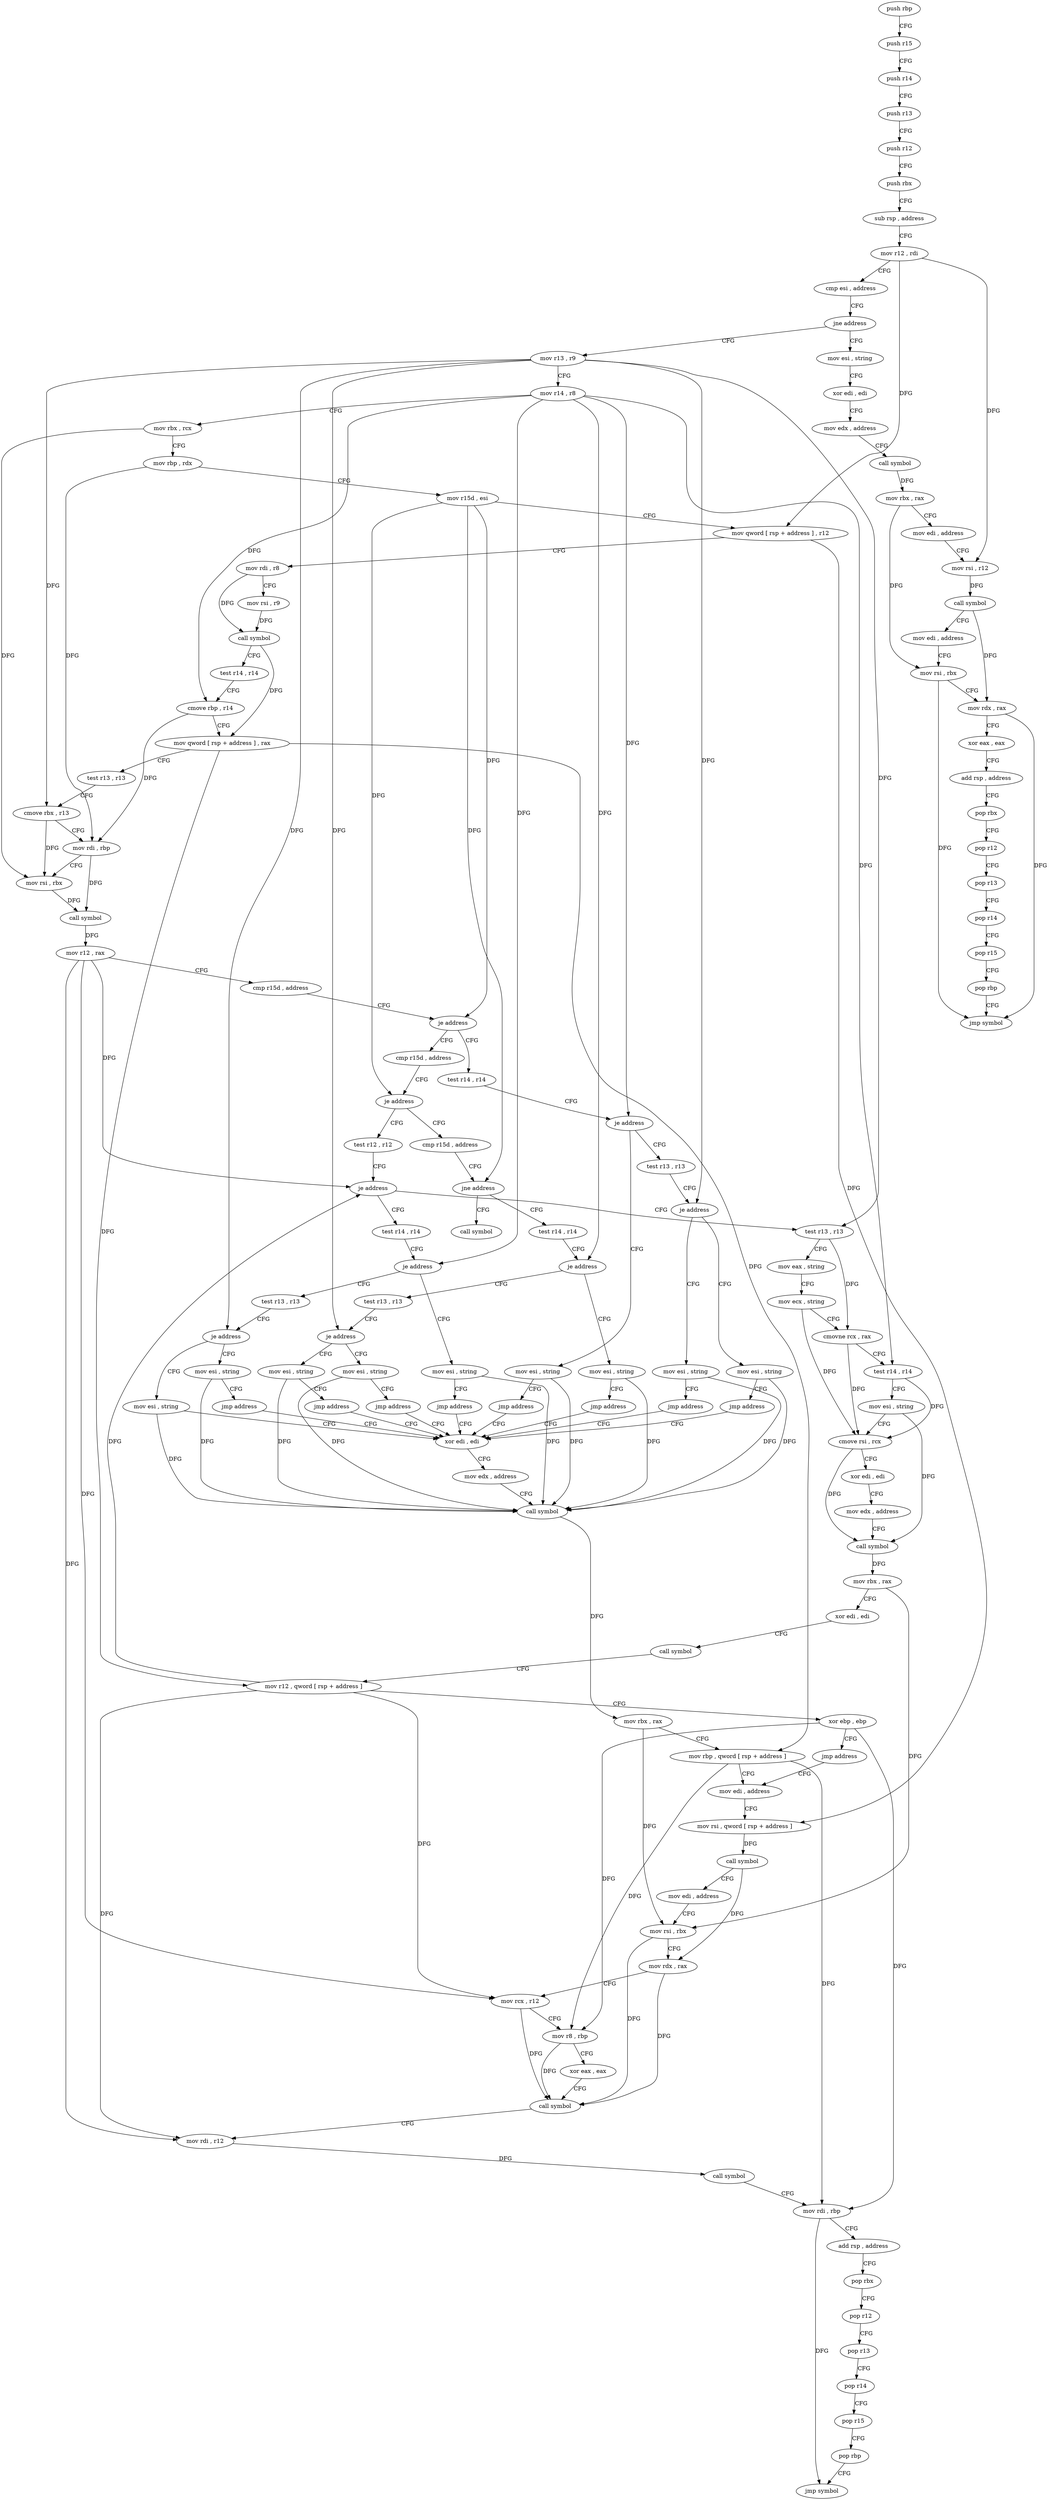 digraph "func" {
"4206928" [label = "push rbp" ]
"4206929" [label = "push r15" ]
"4206931" [label = "push r14" ]
"4206933" [label = "push r13" ]
"4206935" [label = "push r12" ]
"4206937" [label = "push rbx" ]
"4206938" [label = "sub rsp , address" ]
"4206942" [label = "mov r12 , rdi" ]
"4206945" [label = "cmp esi , address" ]
"4206948" [label = "jne address" ]
"4207015" [label = "mov r13 , r9" ]
"4206950" [label = "mov esi , string" ]
"4207018" [label = "mov r14 , r8" ]
"4207021" [label = "mov rbx , rcx" ]
"4207024" [label = "mov rbp , rdx" ]
"4207027" [label = "mov r15d , esi" ]
"4207030" [label = "mov qword [ rsp + address ] , r12" ]
"4207035" [label = "mov rdi , r8" ]
"4207038" [label = "mov rsi , r9" ]
"4207041" [label = "call symbol" ]
"4207046" [label = "test r14 , r14" ]
"4207049" [label = "cmove rbp , r14" ]
"4207053" [label = "mov qword [ rsp + address ] , rax" ]
"4207058" [label = "test r13 , r13" ]
"4207061" [label = "cmove rbx , r13" ]
"4207065" [label = "mov rdi , rbp" ]
"4207068" [label = "mov rsi , rbx" ]
"4207071" [label = "call symbol" ]
"4207076" [label = "mov r12 , rax" ]
"4207079" [label = "cmp r15d , address" ]
"4207083" [label = "je address" ]
"4207133" [label = "test r14 , r14" ]
"4207085" [label = "cmp r15d , address" ]
"4206955" [label = "xor edi , edi" ]
"4206957" [label = "mov edx , address" ]
"4206962" [label = "call symbol" ]
"4206967" [label = "mov rbx , rax" ]
"4206970" [label = "mov edi , address" ]
"4206975" [label = "mov rsi , r12" ]
"4206978" [label = "call symbol" ]
"4206983" [label = "mov edi , address" ]
"4206988" [label = "mov rsi , rbx" ]
"4206991" [label = "mov rdx , rax" ]
"4206994" [label = "xor eax , eax" ]
"4206996" [label = "add rsp , address" ]
"4207000" [label = "pop rbx" ]
"4207001" [label = "pop r12" ]
"4207003" [label = "pop r13" ]
"4207005" [label = "pop r14" ]
"4207007" [label = "pop r15" ]
"4207009" [label = "pop rbp" ]
"4207010" [label = "jmp symbol" ]
"4207136" [label = "je address" ]
"4207217" [label = "test r13 , r13" ]
"4207138" [label = "mov esi , string" ]
"4207089" [label = "je address" ]
"4207116" [label = "test r12 , r12" ]
"4207091" [label = "cmp r15d , address" ]
"4207220" [label = "je address" ]
"4207248" [label = "mov esi , string" ]
"4207222" [label = "mov esi , string" ]
"4207143" [label = "jmp address" ]
"4207260" [label = "xor edi , edi" ]
"4207119" [label = "je address" ]
"4207157" [label = "test r13 , r13" ]
"4207121" [label = "test r14 , r14" ]
"4207095" [label = "jne address" ]
"4207349" [label = "call symbol" ]
"4207101" [label = "test r14 , r14" ]
"4207253" [label = "jmp address" ]
"4207227" [label = "jmp address" ]
"4207262" [label = "mov edx , address" ]
"4207267" [label = "call symbol" ]
"4207272" [label = "mov rbx , rax" ]
"4207275" [label = "mov rbp , qword [ rsp + address ]" ]
"4207280" [label = "mov edi , address" ]
"4207160" [label = "mov eax , string" ]
"4207165" [label = "mov ecx , string" ]
"4207170" [label = "cmovne rcx , rax" ]
"4207174" [label = "test r14 , r14" ]
"4207177" [label = "mov esi , string" ]
"4207182" [label = "cmove rsi , rcx" ]
"4207186" [label = "xor edi , edi" ]
"4207188" [label = "mov edx , address" ]
"4207193" [label = "call symbol" ]
"4207198" [label = "mov rbx , rax" ]
"4207201" [label = "xor edi , edi" ]
"4207203" [label = "call symbol" ]
"4207208" [label = "mov r12 , qword [ rsp + address ]" ]
"4207213" [label = "xor ebp , ebp" ]
"4207215" [label = "jmp address" ]
"4207124" [label = "je address" ]
"4207229" [label = "test r13 , r13" ]
"4207126" [label = "mov esi , string" ]
"4207104" [label = "je address" ]
"4207145" [label = "test r13 , r13" ]
"4207106" [label = "mov esi , string" ]
"4207285" [label = "mov rsi , qword [ rsp + address ]" ]
"4207290" [label = "call symbol" ]
"4207295" [label = "mov edi , address" ]
"4207300" [label = "mov rsi , rbx" ]
"4207303" [label = "mov rdx , rax" ]
"4207306" [label = "mov rcx , r12" ]
"4207309" [label = "mov r8 , rbp" ]
"4207312" [label = "xor eax , eax" ]
"4207314" [label = "call symbol" ]
"4207319" [label = "mov rdi , r12" ]
"4207322" [label = "call symbol" ]
"4207327" [label = "mov rdi , rbp" ]
"4207330" [label = "add rsp , address" ]
"4207334" [label = "pop rbx" ]
"4207335" [label = "pop r12" ]
"4207337" [label = "pop r13" ]
"4207339" [label = "pop r14" ]
"4207341" [label = "pop r15" ]
"4207343" [label = "pop rbp" ]
"4207344" [label = "jmp symbol" ]
"4207232" [label = "je address" ]
"4207255" [label = "mov esi , string" ]
"4207234" [label = "mov esi , string" ]
"4207131" [label = "jmp address" ]
"4207148" [label = "je address" ]
"4207241" [label = "mov esi , string" ]
"4207150" [label = "mov esi , string" ]
"4207111" [label = "jmp address" ]
"4207239" [label = "jmp address" ]
"4207246" [label = "jmp address" ]
"4207155" [label = "jmp address" ]
"4206928" -> "4206929" [ label = "CFG" ]
"4206929" -> "4206931" [ label = "CFG" ]
"4206931" -> "4206933" [ label = "CFG" ]
"4206933" -> "4206935" [ label = "CFG" ]
"4206935" -> "4206937" [ label = "CFG" ]
"4206937" -> "4206938" [ label = "CFG" ]
"4206938" -> "4206942" [ label = "CFG" ]
"4206942" -> "4206945" [ label = "CFG" ]
"4206942" -> "4207030" [ label = "DFG" ]
"4206942" -> "4206975" [ label = "DFG" ]
"4206945" -> "4206948" [ label = "CFG" ]
"4206948" -> "4207015" [ label = "CFG" ]
"4206948" -> "4206950" [ label = "CFG" ]
"4207015" -> "4207018" [ label = "CFG" ]
"4207015" -> "4207061" [ label = "DFG" ]
"4207015" -> "4207220" [ label = "DFG" ]
"4207015" -> "4207157" [ label = "DFG" ]
"4207015" -> "4207232" [ label = "DFG" ]
"4207015" -> "4207148" [ label = "DFG" ]
"4206950" -> "4206955" [ label = "CFG" ]
"4207018" -> "4207021" [ label = "CFG" ]
"4207018" -> "4207049" [ label = "DFG" ]
"4207018" -> "4207136" [ label = "DFG" ]
"4207018" -> "4207124" [ label = "DFG" ]
"4207018" -> "4207104" [ label = "DFG" ]
"4207018" -> "4207174" [ label = "DFG" ]
"4207021" -> "4207024" [ label = "CFG" ]
"4207021" -> "4207068" [ label = "DFG" ]
"4207024" -> "4207027" [ label = "CFG" ]
"4207024" -> "4207065" [ label = "DFG" ]
"4207027" -> "4207030" [ label = "CFG" ]
"4207027" -> "4207083" [ label = "DFG" ]
"4207027" -> "4207089" [ label = "DFG" ]
"4207027" -> "4207095" [ label = "DFG" ]
"4207030" -> "4207035" [ label = "CFG" ]
"4207030" -> "4207285" [ label = "DFG" ]
"4207035" -> "4207038" [ label = "CFG" ]
"4207035" -> "4207041" [ label = "DFG" ]
"4207038" -> "4207041" [ label = "DFG" ]
"4207041" -> "4207046" [ label = "CFG" ]
"4207041" -> "4207053" [ label = "DFG" ]
"4207046" -> "4207049" [ label = "CFG" ]
"4207049" -> "4207053" [ label = "CFG" ]
"4207049" -> "4207065" [ label = "DFG" ]
"4207053" -> "4207058" [ label = "CFG" ]
"4207053" -> "4207275" [ label = "DFG" ]
"4207053" -> "4207208" [ label = "DFG" ]
"4207058" -> "4207061" [ label = "CFG" ]
"4207061" -> "4207065" [ label = "CFG" ]
"4207061" -> "4207068" [ label = "DFG" ]
"4207065" -> "4207068" [ label = "CFG" ]
"4207065" -> "4207071" [ label = "DFG" ]
"4207068" -> "4207071" [ label = "DFG" ]
"4207071" -> "4207076" [ label = "DFG" ]
"4207076" -> "4207079" [ label = "CFG" ]
"4207076" -> "4207119" [ label = "DFG" ]
"4207076" -> "4207306" [ label = "DFG" ]
"4207076" -> "4207319" [ label = "DFG" ]
"4207079" -> "4207083" [ label = "CFG" ]
"4207083" -> "4207133" [ label = "CFG" ]
"4207083" -> "4207085" [ label = "CFG" ]
"4207133" -> "4207136" [ label = "CFG" ]
"4207085" -> "4207089" [ label = "CFG" ]
"4206955" -> "4206957" [ label = "CFG" ]
"4206957" -> "4206962" [ label = "CFG" ]
"4206962" -> "4206967" [ label = "DFG" ]
"4206967" -> "4206970" [ label = "CFG" ]
"4206967" -> "4206988" [ label = "DFG" ]
"4206970" -> "4206975" [ label = "CFG" ]
"4206975" -> "4206978" [ label = "DFG" ]
"4206978" -> "4206983" [ label = "CFG" ]
"4206978" -> "4206991" [ label = "DFG" ]
"4206983" -> "4206988" [ label = "CFG" ]
"4206988" -> "4206991" [ label = "CFG" ]
"4206988" -> "4207010" [ label = "DFG" ]
"4206991" -> "4206994" [ label = "CFG" ]
"4206991" -> "4207010" [ label = "DFG" ]
"4206994" -> "4206996" [ label = "CFG" ]
"4206996" -> "4207000" [ label = "CFG" ]
"4207000" -> "4207001" [ label = "CFG" ]
"4207001" -> "4207003" [ label = "CFG" ]
"4207003" -> "4207005" [ label = "CFG" ]
"4207005" -> "4207007" [ label = "CFG" ]
"4207007" -> "4207009" [ label = "CFG" ]
"4207009" -> "4207010" [ label = "CFG" ]
"4207136" -> "4207217" [ label = "CFG" ]
"4207136" -> "4207138" [ label = "CFG" ]
"4207217" -> "4207220" [ label = "CFG" ]
"4207138" -> "4207143" [ label = "CFG" ]
"4207138" -> "4207267" [ label = "DFG" ]
"4207089" -> "4207116" [ label = "CFG" ]
"4207089" -> "4207091" [ label = "CFG" ]
"4207116" -> "4207119" [ label = "CFG" ]
"4207091" -> "4207095" [ label = "CFG" ]
"4207220" -> "4207248" [ label = "CFG" ]
"4207220" -> "4207222" [ label = "CFG" ]
"4207248" -> "4207253" [ label = "CFG" ]
"4207248" -> "4207267" [ label = "DFG" ]
"4207222" -> "4207227" [ label = "CFG" ]
"4207222" -> "4207267" [ label = "DFG" ]
"4207143" -> "4207260" [ label = "CFG" ]
"4207260" -> "4207262" [ label = "CFG" ]
"4207119" -> "4207157" [ label = "CFG" ]
"4207119" -> "4207121" [ label = "CFG" ]
"4207157" -> "4207160" [ label = "CFG" ]
"4207157" -> "4207170" [ label = "DFG" ]
"4207121" -> "4207124" [ label = "CFG" ]
"4207095" -> "4207349" [ label = "CFG" ]
"4207095" -> "4207101" [ label = "CFG" ]
"4207101" -> "4207104" [ label = "CFG" ]
"4207253" -> "4207260" [ label = "CFG" ]
"4207227" -> "4207260" [ label = "CFG" ]
"4207262" -> "4207267" [ label = "CFG" ]
"4207267" -> "4207272" [ label = "DFG" ]
"4207272" -> "4207275" [ label = "CFG" ]
"4207272" -> "4207300" [ label = "DFG" ]
"4207275" -> "4207280" [ label = "CFG" ]
"4207275" -> "4207309" [ label = "DFG" ]
"4207275" -> "4207327" [ label = "DFG" ]
"4207280" -> "4207285" [ label = "CFG" ]
"4207160" -> "4207165" [ label = "CFG" ]
"4207165" -> "4207170" [ label = "CFG" ]
"4207165" -> "4207182" [ label = "DFG" ]
"4207170" -> "4207174" [ label = "CFG" ]
"4207170" -> "4207182" [ label = "DFG" ]
"4207174" -> "4207177" [ label = "CFG" ]
"4207174" -> "4207182" [ label = "DFG" ]
"4207177" -> "4207182" [ label = "CFG" ]
"4207177" -> "4207193" [ label = "DFG" ]
"4207182" -> "4207186" [ label = "CFG" ]
"4207182" -> "4207193" [ label = "DFG" ]
"4207186" -> "4207188" [ label = "CFG" ]
"4207188" -> "4207193" [ label = "CFG" ]
"4207193" -> "4207198" [ label = "DFG" ]
"4207198" -> "4207201" [ label = "CFG" ]
"4207198" -> "4207300" [ label = "DFG" ]
"4207201" -> "4207203" [ label = "CFG" ]
"4207203" -> "4207208" [ label = "CFG" ]
"4207208" -> "4207213" [ label = "CFG" ]
"4207208" -> "4207119" [ label = "DFG" ]
"4207208" -> "4207306" [ label = "DFG" ]
"4207208" -> "4207319" [ label = "DFG" ]
"4207213" -> "4207215" [ label = "CFG" ]
"4207213" -> "4207309" [ label = "DFG" ]
"4207213" -> "4207327" [ label = "DFG" ]
"4207215" -> "4207280" [ label = "CFG" ]
"4207124" -> "4207229" [ label = "CFG" ]
"4207124" -> "4207126" [ label = "CFG" ]
"4207229" -> "4207232" [ label = "CFG" ]
"4207126" -> "4207131" [ label = "CFG" ]
"4207126" -> "4207267" [ label = "DFG" ]
"4207104" -> "4207145" [ label = "CFG" ]
"4207104" -> "4207106" [ label = "CFG" ]
"4207145" -> "4207148" [ label = "CFG" ]
"4207106" -> "4207111" [ label = "CFG" ]
"4207106" -> "4207267" [ label = "DFG" ]
"4207285" -> "4207290" [ label = "DFG" ]
"4207290" -> "4207295" [ label = "CFG" ]
"4207290" -> "4207303" [ label = "DFG" ]
"4207295" -> "4207300" [ label = "CFG" ]
"4207300" -> "4207303" [ label = "CFG" ]
"4207300" -> "4207314" [ label = "DFG" ]
"4207303" -> "4207306" [ label = "CFG" ]
"4207303" -> "4207314" [ label = "DFG" ]
"4207306" -> "4207309" [ label = "CFG" ]
"4207306" -> "4207314" [ label = "DFG" ]
"4207309" -> "4207312" [ label = "CFG" ]
"4207309" -> "4207314" [ label = "DFG" ]
"4207312" -> "4207314" [ label = "CFG" ]
"4207314" -> "4207319" [ label = "CFG" ]
"4207319" -> "4207322" [ label = "DFG" ]
"4207322" -> "4207327" [ label = "CFG" ]
"4207327" -> "4207330" [ label = "CFG" ]
"4207327" -> "4207344" [ label = "DFG" ]
"4207330" -> "4207334" [ label = "CFG" ]
"4207334" -> "4207335" [ label = "CFG" ]
"4207335" -> "4207337" [ label = "CFG" ]
"4207337" -> "4207339" [ label = "CFG" ]
"4207339" -> "4207341" [ label = "CFG" ]
"4207341" -> "4207343" [ label = "CFG" ]
"4207343" -> "4207344" [ label = "CFG" ]
"4207232" -> "4207255" [ label = "CFG" ]
"4207232" -> "4207234" [ label = "CFG" ]
"4207255" -> "4207260" [ label = "CFG" ]
"4207255" -> "4207267" [ label = "DFG" ]
"4207234" -> "4207239" [ label = "CFG" ]
"4207234" -> "4207267" [ label = "DFG" ]
"4207131" -> "4207260" [ label = "CFG" ]
"4207148" -> "4207241" [ label = "CFG" ]
"4207148" -> "4207150" [ label = "CFG" ]
"4207241" -> "4207246" [ label = "CFG" ]
"4207241" -> "4207267" [ label = "DFG" ]
"4207150" -> "4207155" [ label = "CFG" ]
"4207150" -> "4207267" [ label = "DFG" ]
"4207111" -> "4207260" [ label = "CFG" ]
"4207239" -> "4207260" [ label = "CFG" ]
"4207246" -> "4207260" [ label = "CFG" ]
"4207155" -> "4207260" [ label = "CFG" ]
}
